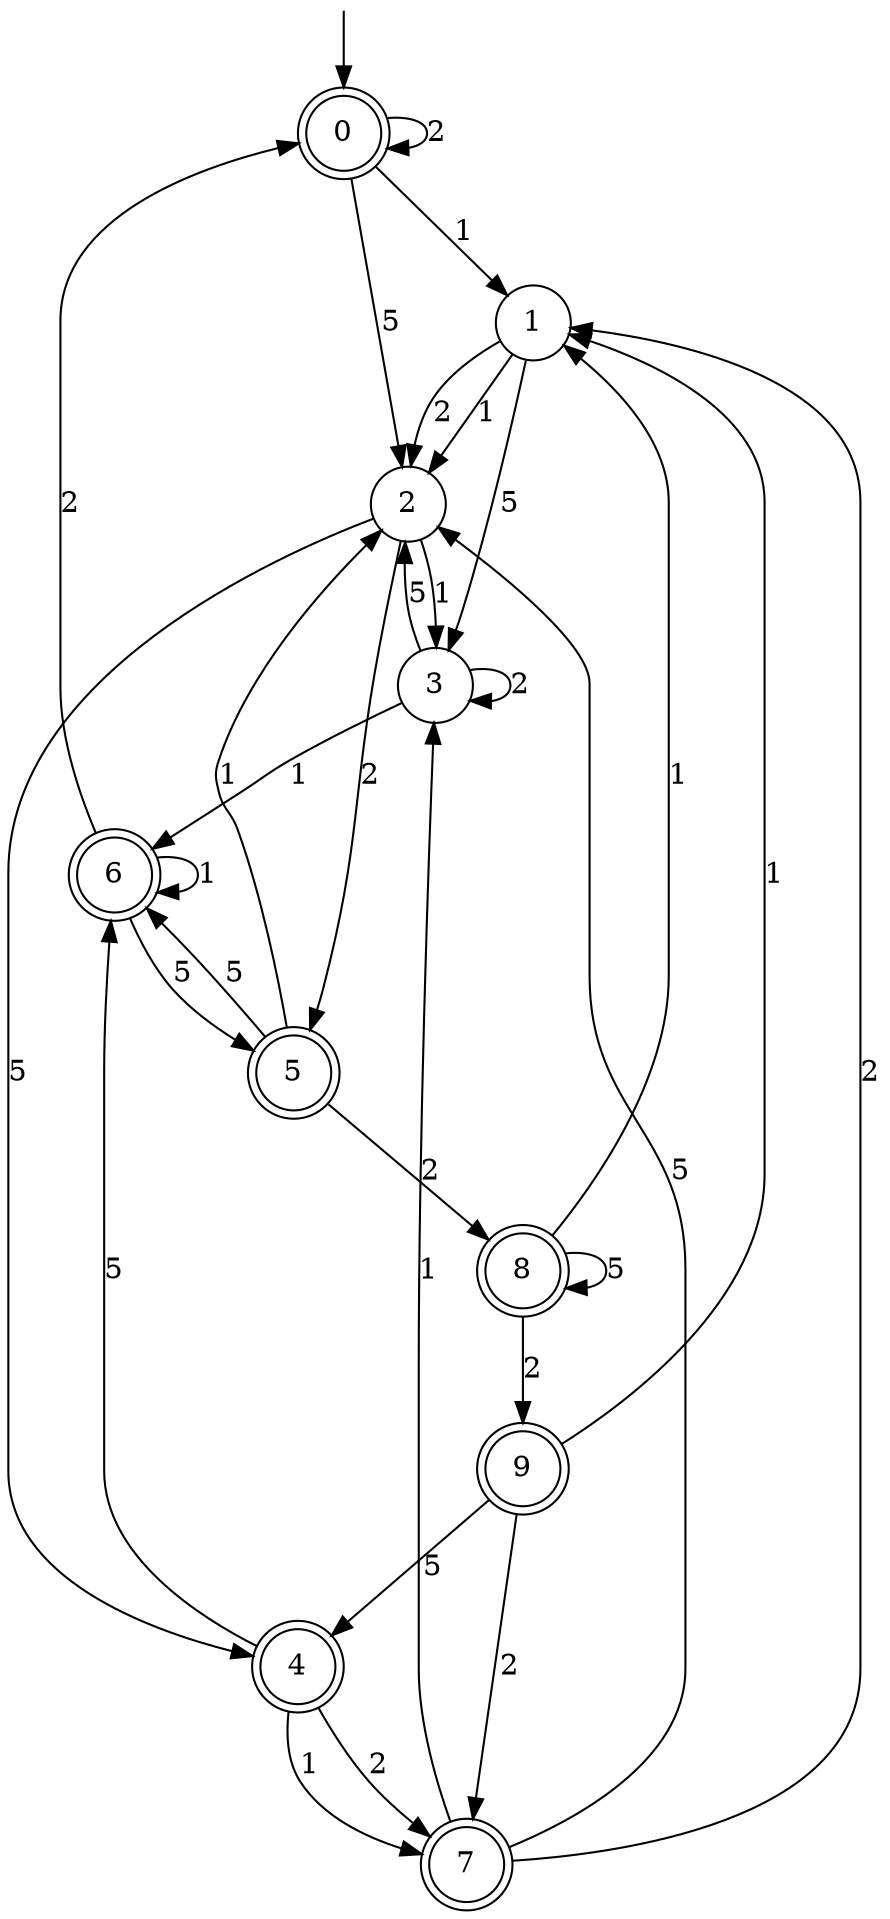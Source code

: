 digraph g {

	s0 [shape="doublecircle" label="0"];
	s1 [shape="circle" label="1"];
	s2 [shape="circle" label="2"];
	s3 [shape="circle" label="3"];
	s4 [shape="doublecircle" label="4"];
	s5 [shape="doublecircle" label="5"];
	s6 [shape="doublecircle" label="6"];
	s7 [shape="doublecircle" label="7"];
	s8 [shape="doublecircle" label="8"];
	s9 [shape="doublecircle" label="9"];
	s0 -> s1 [label="1"];
	s0 -> s2 [label="5"];
	s0 -> s0 [label="2"];
	s1 -> s2 [label="1"];
	s1 -> s3 [label="5"];
	s1 -> s2 [label="2"];
	s2 -> s3 [label="1"];
	s2 -> s4 [label="5"];
	s2 -> s5 [label="2"];
	s3 -> s6 [label="1"];
	s3 -> s2 [label="5"];
	s3 -> s3 [label="2"];
	s4 -> s7 [label="1"];
	s4 -> s6 [label="5"];
	s4 -> s7 [label="2"];
	s5 -> s2 [label="1"];
	s5 -> s6 [label="5"];
	s5 -> s8 [label="2"];
	s6 -> s6 [label="1"];
	s6 -> s5 [label="5"];
	s6 -> s0 [label="2"];
	s7 -> s3 [label="1"];
	s7 -> s2 [label="5"];
	s7 -> s1 [label="2"];
	s8 -> s1 [label="1"];
	s8 -> s8 [label="5"];
	s8 -> s9 [label="2"];
	s9 -> s1 [label="1"];
	s9 -> s4 [label="5"];
	s9 -> s7 [label="2"];

__start0 [label="" shape="none" width="0" height="0"];
__start0 -> s0;

}
